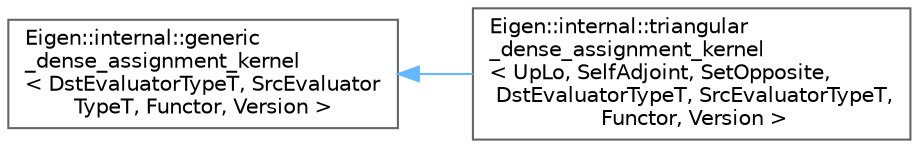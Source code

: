 digraph "Graphical Class Hierarchy"
{
 // LATEX_PDF_SIZE
  bgcolor="transparent";
  edge [fontname=Helvetica,fontsize=10,labelfontname=Helvetica,labelfontsize=10];
  node [fontname=Helvetica,fontsize=10,shape=box,height=0.2,width=0.4];
  rankdir="LR";
  Node0 [id="Node000000",label="Eigen::internal::generic\l_dense_assignment_kernel\l\< DstEvaluatorTypeT, SrcEvaluator\lTypeT, Functor, Version \>",height=0.2,width=0.4,color="grey40", fillcolor="white", style="filled",URL="$classEigen_1_1internal_1_1generic__dense__assignment__kernel.html",tooltip=" "];
  Node0 -> Node1 [id="edge849_Node000000_Node000001",dir="back",color="steelblue1",style="solid",tooltip=" "];
  Node1 [id="Node000001",label="Eigen::internal::triangular\l_dense_assignment_kernel\l\< UpLo, SelfAdjoint, SetOpposite,\l DstEvaluatorTypeT, SrcEvaluatorTypeT,\l Functor, Version \>",height=0.2,width=0.4,color="grey40", fillcolor="white", style="filled",URL="$classEigen_1_1internal_1_1triangular__dense__assignment__kernel_3_01UpLo_00_01SelfAdjoint_00_01S20b2594e74a208ffe1e7af9110d7e452.html",tooltip=" "];
}

